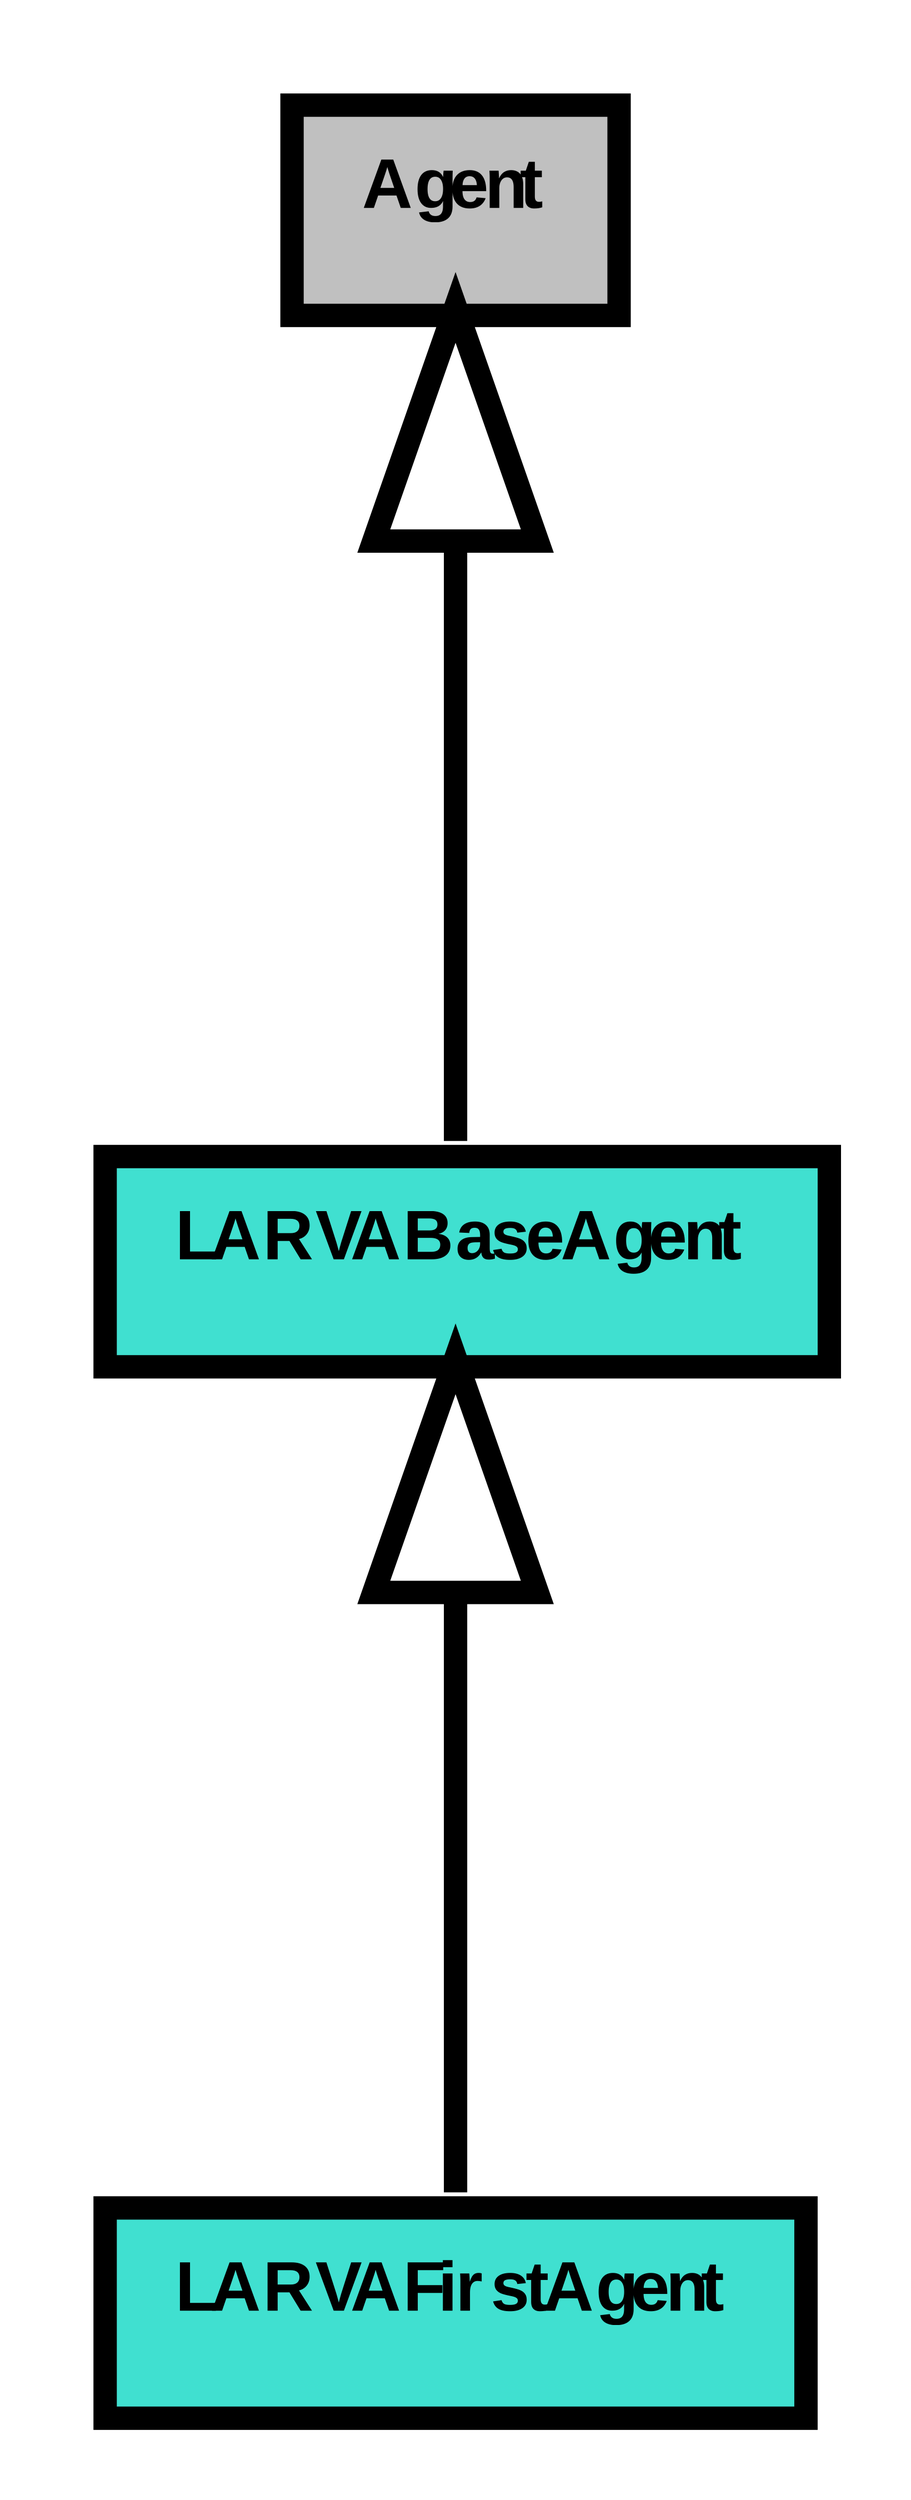 digraph graphname {
     rankdir="BT"
dpi=600
 size="20,30!";
 margin=0;
LARVABaseAgent LARVABaseAgent [shape=plain, label=<<table border="0" cellborder="1" cellspacing="0"><tr><td bgcolor="Turquoise"><FONT face="Arial" POINT-SIZE="3"><b>LARVABaseAgent</b></FONT></td></tr>
</table>>]
LARVAFirstAgent LARVAFirstAgent [shape=plain, label=<<table border="0" cellborder="1" cellspacing="0"><tr><td bgcolor="Turquoise"><FONT face="Arial" POINT-SIZE="3"><b>LARVAFirstAgent</b></FONT></td></tr>
</table>>]
Agent Agent [shape=plain, label=<<table border="0" cellborder="1" cellspacing="0"><tr><td bgcolor="gray"><FONT face="Arial" POINT-SIZE="3"><b>Agent</b></FONT></td></tr>
</table>>]
Agent Agent [shape=plain, label=<<table border="0" cellborder="1" cellspacing="0"><tr><td bgcolor="gray"><FONT face="Arial" POINT-SIZE="3"><b>Agent</b></FONT></td></tr>
</table>>]
Agent Agent [shape=plain, label=<<table border="0" cellborder="1" cellspacing="0"><tr><td bgcolor="gray"><FONT face="Arial" POINT-SIZE="3"><b>Agent</b></FONT></td></tr>
</table>>]
Agent Agent [shape=plain, label=<<table border="0" cellborder="1" cellspacing="0"><tr><td bgcolor="gray"><FONT face="Arial" POINT-SIZE="3"><b>Agent</b></FONT></td></tr>
</table>>]
Agent Agent [shape=plain, label=<<table border="0" cellborder="1" cellspacing="0"><tr><td bgcolor="gray"><FONT face="Arial" POINT-SIZE="3"><b>Agent</b></FONT></td></tr>
</table>>]
Agent Agent [shape=plain, label=<<table border="0" cellborder="1" cellspacing="0"><tr><td bgcolor="gray"><FONT face="Arial" POINT-SIZE="3"><b>Agent</b></FONT></td></tr>
</table>>]
LARVAFirstAgent -> LARVABaseAgent [arrowhead=onormal, penwidth=1, color=black]
LARVABaseAgent -> Agent [arrowhead=onormal, penwidth=1, color=black]
}
